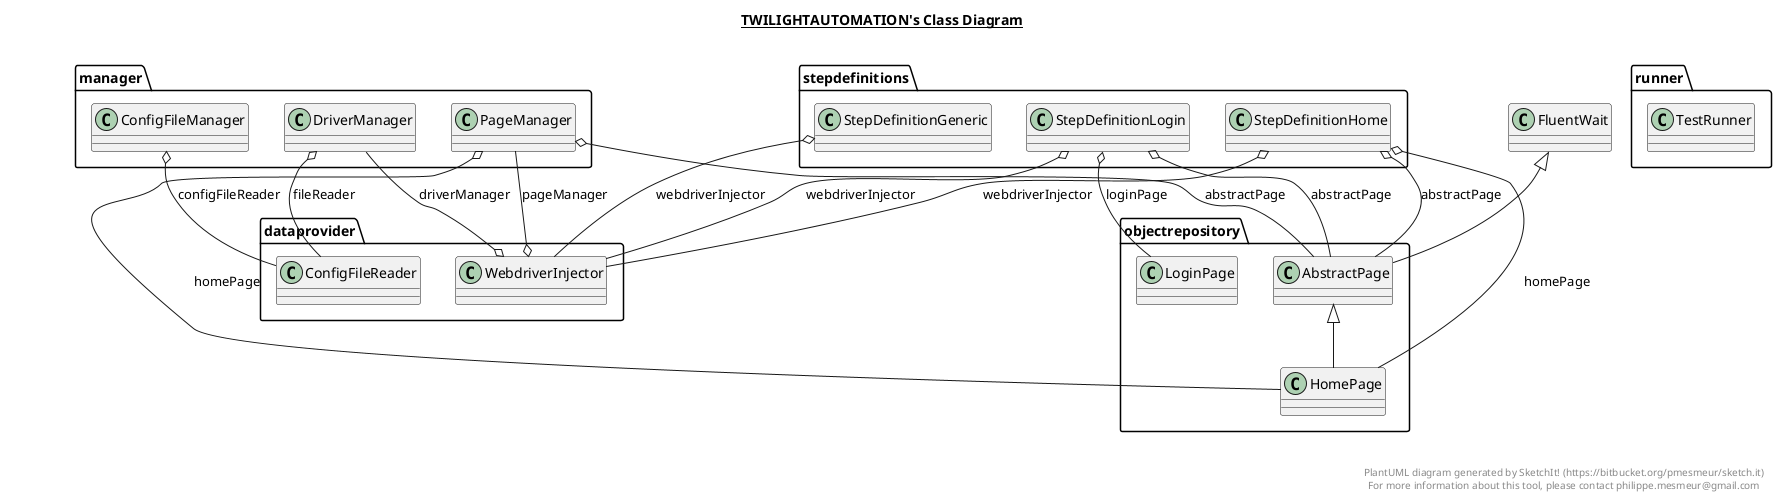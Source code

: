 @startuml

title __TWILIGHTAUTOMATION's Class Diagram__\n

  package objectrepository {
    class AbstractPage {
    }
  }
  

  package manager {
    class ConfigFileManager {
    }
  }
  

  package dataprovider {
    class ConfigFileReader {
    }
  }
  

  package manager {
    class DriverManager {
    }
  }
  

  package objectrepository {
    class HomePage {
    }
  }
  

  package objectrepository {
    class LoginPage {
    }
  }
  

  package manager {
    class PageManager {
    }
  }
  

  package stepdefinitions {
    class StepDefinitionGeneric {
    }
  }
  

  package stepdefinitions {
    class StepDefinitionHome {
    }
  }
  

  package stepdefinitions {
    class StepDefinitionLogin {
    }
  }
  

  package runner {
    class TestRunner {
    }
  }
  

  package dataprovider {
    class WebdriverInjector {
    }
  }
  

  AbstractPage -up-|> FluentWait
  ConfigFileManager o-- ConfigFileReader : configFileReader
  DriverManager o-- ConfigFileReader : fileReader
  HomePage -up-|> AbstractPage
  PageManager o-- AbstractPage : abstractPage
  PageManager o-- HomePage : homePage
  StepDefinitionGeneric o-- WebdriverInjector : webdriverInjector
  StepDefinitionHome o-- WebdriverInjector : webdriverInjector
  StepDefinitionHome o-- AbstractPage : abstractPage
  StepDefinitionHome o-- HomePage : homePage
  StepDefinitionLogin o-- WebdriverInjector : webdriverInjector
  StepDefinitionLogin o-- AbstractPage : abstractPage
  StepDefinitionLogin o-- LoginPage : loginPage
  WebdriverInjector o-- DriverManager : driverManager
  WebdriverInjector o-- PageManager : pageManager


right footer


PlantUML diagram generated by SketchIt! (https://bitbucket.org/pmesmeur/sketch.it)
For more information about this tool, please contact philippe.mesmeur@gmail.com
endfooter

@enduml
